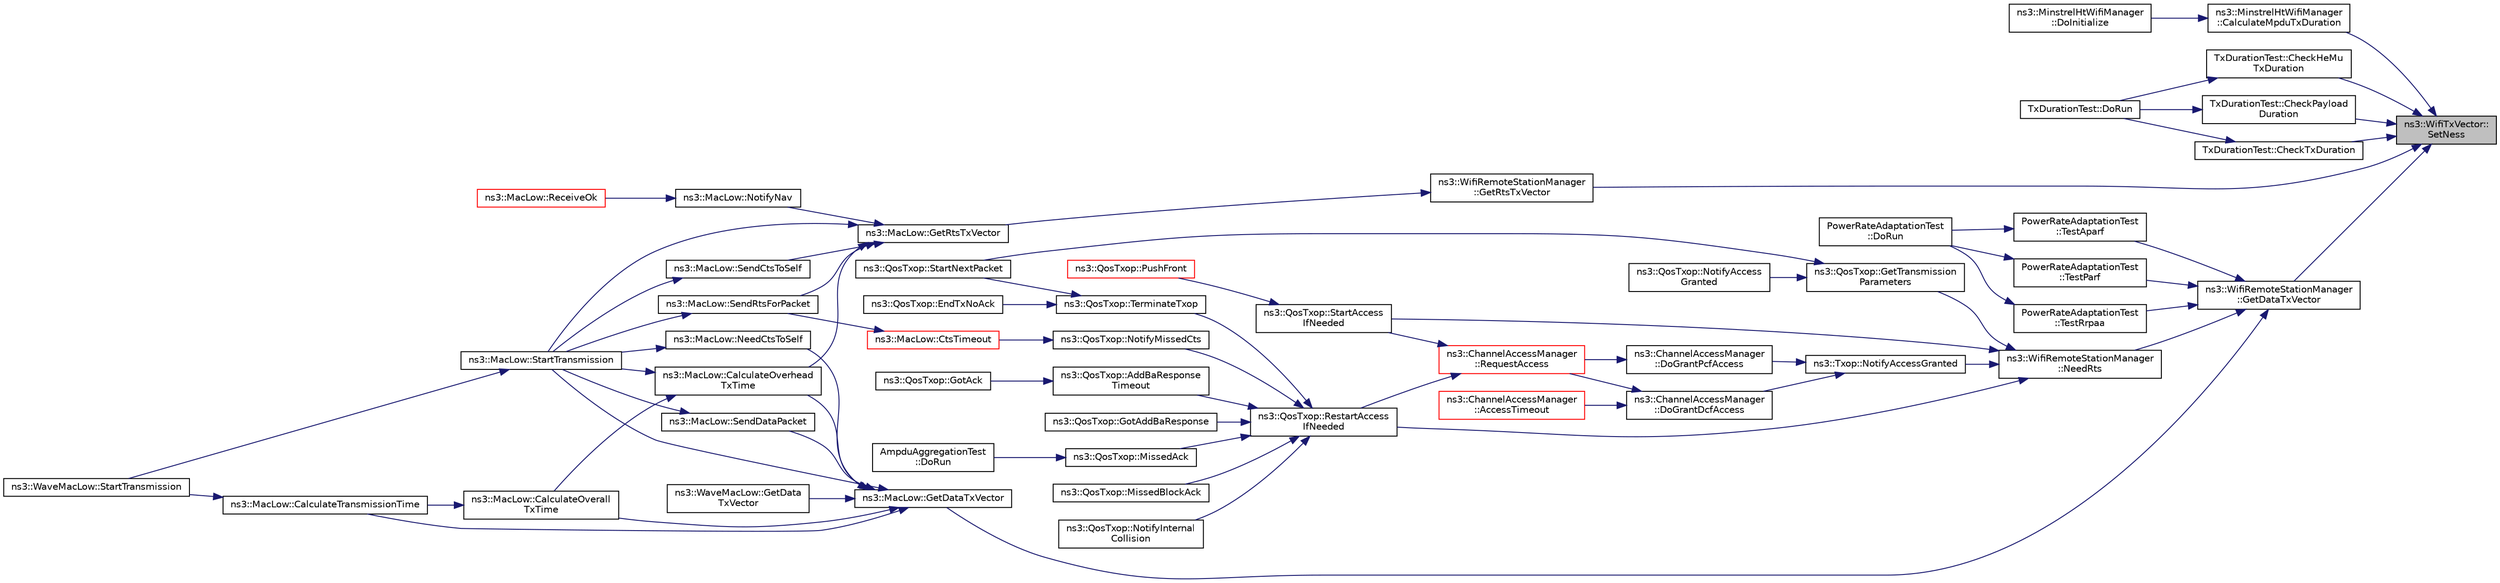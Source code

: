 digraph "ns3::WifiTxVector::SetNess"
{
 // LATEX_PDF_SIZE
  edge [fontname="Helvetica",fontsize="10",labelfontname="Helvetica",labelfontsize="10"];
  node [fontname="Helvetica",fontsize="10",shape=record];
  rankdir="RL";
  Node1 [label="ns3::WifiTxVector::\lSetNess",height=0.2,width=0.4,color="black", fillcolor="grey75", style="filled", fontcolor="black",tooltip="Sets the Ness number."];
  Node1 -> Node2 [dir="back",color="midnightblue",fontsize="10",style="solid",fontname="Helvetica"];
  Node2 [label="ns3::MinstrelHtWifiManager\l::CalculateMpduTxDuration",height=0.2,width=0.4,color="black", fillcolor="white", style="filled",URL="$classns3_1_1_minstrel_ht_wifi_manager.html#a84b4c0a22ed2444b640efca30a5e293a",tooltip="Estimates the TxTime of a frame with a given mode and group (stream, guard interval and channel width..."];
  Node2 -> Node3 [dir="back",color="midnightblue",fontsize="10",style="solid",fontname="Helvetica"];
  Node3 [label="ns3::MinstrelHtWifiManager\l::DoInitialize",height=0.2,width=0.4,color="black", fillcolor="white", style="filled",URL="$classns3_1_1_minstrel_ht_wifi_manager.html#a3c5c32d2a58fb45a922e435192b0cf43",tooltip="Initialize() implementation."];
  Node1 -> Node4 [dir="back",color="midnightblue",fontsize="10",style="solid",fontname="Helvetica"];
  Node4 [label="TxDurationTest::CheckHeMu\lTxDuration",height=0.2,width=0.4,color="black", fillcolor="white", style="filled",URL="$class_tx_duration_test.html#aa0304b79f39966f80588360632659222",tooltip="Check if the overall Tx duration returned by WifiPhy for a HE MU PPDU corresponds to a known value."];
  Node4 -> Node5 [dir="back",color="midnightblue",fontsize="10",style="solid",fontname="Helvetica"];
  Node5 [label="TxDurationTest::DoRun",height=0.2,width=0.4,color="black", fillcolor="white", style="filled",URL="$class_tx_duration_test.html#a92181289166e9577bebdbdb352169597",tooltip="Implementation to actually run this TestCase."];
  Node1 -> Node6 [dir="back",color="midnightblue",fontsize="10",style="solid",fontname="Helvetica"];
  Node6 [label="TxDurationTest::CheckPayload\lDuration",height=0.2,width=0.4,color="black", fillcolor="white", style="filled",URL="$class_tx_duration_test.html#a8666c54033e392b15feb1d2aa78bd1c7",tooltip="Check if the payload tx duration returned by InterferenceHelper corresponds to a known value of the p..."];
  Node6 -> Node5 [dir="back",color="midnightblue",fontsize="10",style="solid",fontname="Helvetica"];
  Node1 -> Node7 [dir="back",color="midnightblue",fontsize="10",style="solid",fontname="Helvetica"];
  Node7 [label="TxDurationTest::CheckTxDuration",height=0.2,width=0.4,color="black", fillcolor="white", style="filled",URL="$class_tx_duration_test.html#a86485ba9721aa086d5a487588b856b8a",tooltip="Check if the overall tx duration returned by InterferenceHelper corresponds to a known value of the p..."];
  Node7 -> Node5 [dir="back",color="midnightblue",fontsize="10",style="solid",fontname="Helvetica"];
  Node1 -> Node8 [dir="back",color="midnightblue",fontsize="10",style="solid",fontname="Helvetica"];
  Node8 [label="ns3::WifiRemoteStationManager\l::GetDataTxVector",height=0.2,width=0.4,color="black", fillcolor="white", style="filled",URL="$classns3_1_1_wifi_remote_station_manager.html#a694863b2c3093952b2629e5a2d341a75",tooltip=" "];
  Node8 -> Node9 [dir="back",color="midnightblue",fontsize="10",style="solid",fontname="Helvetica"];
  Node9 [label="ns3::MacLow::GetDataTxVector",height=0.2,width=0.4,color="black", fillcolor="white", style="filled",URL="$classns3_1_1_mac_low.html#aeb3a8ccdb7a068b7ee69d507a66a1b60",tooltip="Return a TXVECTOR for the Data frame given the destination."];
  Node9 -> Node10 [dir="back",color="midnightblue",fontsize="10",style="solid",fontname="Helvetica"];
  Node10 [label="ns3::MacLow::CalculateOverall\lTxTime",height=0.2,width=0.4,color="black", fillcolor="white", style="filled",URL="$classns3_1_1_mac_low.html#a77295a7a4b2e8787e8217f1e58b1746f",tooltip=" "];
  Node10 -> Node11 [dir="back",color="midnightblue",fontsize="10",style="solid",fontname="Helvetica"];
  Node11 [label="ns3::MacLow::CalculateTransmissionTime",height=0.2,width=0.4,color="black", fillcolor="white", style="filled",URL="$classns3_1_1_mac_low.html#a753fdeae4fb18b9b4d3b48c61f721686",tooltip=" "];
  Node11 -> Node12 [dir="back",color="midnightblue",fontsize="10",style="solid",fontname="Helvetica"];
  Node12 [label="ns3::WaveMacLow::StartTransmission",height=0.2,width=0.4,color="black", fillcolor="white", style="filled",URL="$classns3_1_1_wave_mac_low.html#abf4a90e9984a73b24197706fb79118b1",tooltip=" "];
  Node9 -> Node13 [dir="back",color="midnightblue",fontsize="10",style="solid",fontname="Helvetica"];
  Node13 [label="ns3::MacLow::CalculateOverhead\lTxTime",height=0.2,width=0.4,color="black", fillcolor="white", style="filled",URL="$classns3_1_1_mac_low.html#aa2d5acb9a87a417cfa46a4e8b4a8ed01",tooltip=" "];
  Node13 -> Node10 [dir="back",color="midnightblue",fontsize="10",style="solid",fontname="Helvetica"];
  Node13 -> Node14 [dir="back",color="midnightblue",fontsize="10",style="solid",fontname="Helvetica"];
  Node14 [label="ns3::MacLow::StartTransmission",height=0.2,width=0.4,color="black", fillcolor="white", style="filled",URL="$classns3_1_1_mac_low.html#aa477261c5209c13c66af9e2ae78b07e5",tooltip=" "];
  Node14 -> Node12 [dir="back",color="midnightblue",fontsize="10",style="solid",fontname="Helvetica"];
  Node9 -> Node11 [dir="back",color="midnightblue",fontsize="10",style="solid",fontname="Helvetica"];
  Node9 -> Node15 [dir="back",color="midnightblue",fontsize="10",style="solid",fontname="Helvetica"];
  Node15 [label="ns3::WaveMacLow::GetData\lTxVector",height=0.2,width=0.4,color="black", fillcolor="white", style="filled",URL="$classns3_1_1_wave_mac_low.html#a1bb1f43357a8c9513961eca42e104de4",tooltip="Return a TXVECTOR for the DATA frame given the destination."];
  Node9 -> Node16 [dir="back",color="midnightblue",fontsize="10",style="solid",fontname="Helvetica"];
  Node16 [label="ns3::MacLow::NeedCtsToSelf",height=0.2,width=0.4,color="black", fillcolor="white", style="filled",URL="$classns3_1_1_mac_low.html#a3cb981924c8ab9855e5779792988dd21",tooltip="Check if CTS-to-self mechanism should be used for the current packet."];
  Node16 -> Node14 [dir="back",color="midnightblue",fontsize="10",style="solid",fontname="Helvetica"];
  Node9 -> Node17 [dir="back",color="midnightblue",fontsize="10",style="solid",fontname="Helvetica"];
  Node17 [label="ns3::MacLow::SendDataPacket",height=0.2,width=0.4,color="black", fillcolor="white", style="filled",URL="$classns3_1_1_mac_low.html#ab177d7c7ba53c56f91612114412914bf",tooltip="Send Data packet, which can be Data-Ack or RTS-CTS-Data-Ack transaction."];
  Node17 -> Node14 [dir="back",color="midnightblue",fontsize="10",style="solid",fontname="Helvetica"];
  Node9 -> Node14 [dir="back",color="midnightblue",fontsize="10",style="solid",fontname="Helvetica"];
  Node8 -> Node18 [dir="back",color="midnightblue",fontsize="10",style="solid",fontname="Helvetica"];
  Node18 [label="ns3::WifiRemoteStationManager\l::NeedRts",height=0.2,width=0.4,color="black", fillcolor="white", style="filled",URL="$classns3_1_1_wifi_remote_station_manager.html#a39ace4bf721e87a345bcd650f990ae3c",tooltip=" "];
  Node18 -> Node19 [dir="back",color="midnightblue",fontsize="10",style="solid",fontname="Helvetica"];
  Node19 [label="ns3::QosTxop::GetTransmission\lParameters",height=0.2,width=0.4,color="black", fillcolor="white", style="filled",URL="$classns3_1_1_qos_txop.html#ae6b31f57e1aa10ddca460df53d7498fa",tooltip="Compute the MacLow transmission parameters for the given frame."];
  Node19 -> Node20 [dir="back",color="midnightblue",fontsize="10",style="solid",fontname="Helvetica"];
  Node20 [label="ns3::QosTxop::NotifyAccess\lGranted",height=0.2,width=0.4,color="black", fillcolor="white", style="filled",URL="$classns3_1_1_qos_txop.html#a0d5a35b715d1c8415d5d95a5f0b2814c",tooltip="Notify the Txop that access has been granted."];
  Node19 -> Node21 [dir="back",color="midnightblue",fontsize="10",style="solid",fontname="Helvetica"];
  Node21 [label="ns3::QosTxop::StartNextPacket",height=0.2,width=0.4,color="black", fillcolor="white", style="filled",URL="$classns3_1_1_qos_txop.html#ab1e6895b44d7a58e5a563db3ba39fa58",tooltip="Start transmission for the next packet if allowed by the TxopLimit."];
  Node18 -> Node22 [dir="back",color="midnightblue",fontsize="10",style="solid",fontname="Helvetica"];
  Node22 [label="ns3::Txop::NotifyAccessGranted",height=0.2,width=0.4,color="black", fillcolor="white", style="filled",URL="$classns3_1_1_txop.html#ad00c94d57c2d4df4ff1f0a8064805b65",tooltip="Notify the Txop that access has been granted."];
  Node22 -> Node23 [dir="back",color="midnightblue",fontsize="10",style="solid",fontname="Helvetica"];
  Node23 [label="ns3::ChannelAccessManager\l::DoGrantDcfAccess",height=0.2,width=0.4,color="black", fillcolor="white", style="filled",URL="$classns3_1_1_channel_access_manager.html#ab456b95950fd1381ed14c4f7289b997e",tooltip="Grant access to Txop using DCF/EDCF contention rules."];
  Node23 -> Node24 [dir="back",color="midnightblue",fontsize="10",style="solid",fontname="Helvetica"];
  Node24 [label="ns3::ChannelAccessManager\l::AccessTimeout",height=0.2,width=0.4,color="red", fillcolor="white", style="filled",URL="$classns3_1_1_channel_access_manager.html#a0b155956cb94bba762d15d54cc1fe7ca",tooltip="Called when access timeout should occur (e.g."];
  Node23 -> Node30 [dir="back",color="midnightblue",fontsize="10",style="solid",fontname="Helvetica"];
  Node30 [label="ns3::ChannelAccessManager\l::RequestAccess",height=0.2,width=0.4,color="red", fillcolor="white", style="filled",URL="$classns3_1_1_channel_access_manager.html#abb772d23a9ee81e9b6ce46b3aefc67a8",tooltip=" "];
  Node30 -> Node31 [dir="back",color="midnightblue",fontsize="10",style="solid",fontname="Helvetica"];
  Node31 [label="ns3::QosTxop::RestartAccess\lIfNeeded",height=0.2,width=0.4,color="black", fillcolor="white", style="filled",URL="$classns3_1_1_qos_txop.html#a3d5d94d486873862978c1fde6e295422",tooltip="Restart access request if needed."];
  Node31 -> Node32 [dir="back",color="midnightblue",fontsize="10",style="solid",fontname="Helvetica"];
  Node32 [label="ns3::QosTxop::AddBaResponse\lTimeout",height=0.2,width=0.4,color="black", fillcolor="white", style="filled",URL="$classns3_1_1_qos_txop.html#a30f5c2af1b50e6ee48771de46cd8033f",tooltip="Callback when ADDBA response is not received after timeout."];
  Node32 -> Node33 [dir="back",color="midnightblue",fontsize="10",style="solid",fontname="Helvetica"];
  Node33 [label="ns3::QosTxop::GotAck",height=0.2,width=0.4,color="black", fillcolor="white", style="filled",URL="$classns3_1_1_qos_txop.html#ac8fc9fff319b72efa72d3c984c8ed37f",tooltip="Event handler when an Ack is received."];
  Node31 -> Node34 [dir="back",color="midnightblue",fontsize="10",style="solid",fontname="Helvetica"];
  Node34 [label="ns3::QosTxop::GotAddBaResponse",height=0.2,width=0.4,color="black", fillcolor="white", style="filled",URL="$classns3_1_1_qos_txop.html#ac9eb0a34c5182eecd976e4b0b6b69c2f",tooltip="Event handler when an ADDBA response is received."];
  Node31 -> Node35 [dir="back",color="midnightblue",fontsize="10",style="solid",fontname="Helvetica"];
  Node35 [label="ns3::QosTxop::MissedAck",height=0.2,width=0.4,color="black", fillcolor="white", style="filled",URL="$classns3_1_1_qos_txop.html#aefd7967703c6f16501599e943f94298b",tooltip="Event handler when an Ack is missed."];
  Node35 -> Node36 [dir="back",color="midnightblue",fontsize="10",style="solid",fontname="Helvetica"];
  Node36 [label="AmpduAggregationTest\l::DoRun",height=0.2,width=0.4,color="black", fillcolor="white", style="filled",URL="$class_ampdu_aggregation_test.html#a7414dc8d4dd982ab4c1eaadb5b2c693d",tooltip="Implementation to actually run this TestCase."];
  Node31 -> Node37 [dir="back",color="midnightblue",fontsize="10",style="solid",fontname="Helvetica"];
  Node37 [label="ns3::QosTxop::MissedBlockAck",height=0.2,width=0.4,color="black", fillcolor="white", style="filled",URL="$classns3_1_1_qos_txop.html#a53f04ba906e1b7c99f35eafbb11d4479",tooltip="Event handler when a BlockAck timeout has occurred."];
  Node31 -> Node38 [dir="back",color="midnightblue",fontsize="10",style="solid",fontname="Helvetica"];
  Node38 [label="ns3::QosTxop::NotifyInternal\lCollision",height=0.2,width=0.4,color="black", fillcolor="white", style="filled",URL="$classns3_1_1_qos_txop.html#a89bd16f2271d51bb1ddafb339b07f54a",tooltip="Notify the Txop that internal collision has occurred."];
  Node31 -> Node39 [dir="back",color="midnightblue",fontsize="10",style="solid",fontname="Helvetica"];
  Node39 [label="ns3::QosTxop::NotifyMissedCts",height=0.2,width=0.4,color="black", fillcolor="white", style="filled",URL="$classns3_1_1_qos_txop.html#a0b82aec30711d3b4fb94d164388ecf9c",tooltip="Event handler when a CTS timeout has occurred."];
  Node39 -> Node40 [dir="back",color="midnightblue",fontsize="10",style="solid",fontname="Helvetica"];
  Node40 [label="ns3::MacLow::CtsTimeout",height=0.2,width=0.4,color="red", fillcolor="white", style="filled",URL="$classns3_1_1_mac_low.html#a35adb9b4c7f1035da2cb080289ba9cf7",tooltip="Event handler when CTS timeout occurs."];
  Node40 -> Node44 [dir="back",color="midnightblue",fontsize="10",style="solid",fontname="Helvetica"];
  Node44 [label="ns3::MacLow::SendRtsForPacket",height=0.2,width=0.4,color="black", fillcolor="white", style="filled",URL="$classns3_1_1_mac_low.html#ac472702b866a51ea2dfb7637381897aa",tooltip="Send RTS to begin RTS-CTS-Data-Ack transaction."];
  Node44 -> Node14 [dir="back",color="midnightblue",fontsize="10",style="solid",fontname="Helvetica"];
  Node31 -> Node45 [dir="back",color="midnightblue",fontsize="10",style="solid",fontname="Helvetica"];
  Node45 [label="ns3::QosTxop::TerminateTxop",height=0.2,width=0.4,color="black", fillcolor="white", style="filled",URL="$classns3_1_1_qos_txop.html#a376a2de891a03e243c56c6af5544c6ae",tooltip="Update backoff and restart access if needed."];
  Node45 -> Node46 [dir="back",color="midnightblue",fontsize="10",style="solid",fontname="Helvetica"];
  Node46 [label="ns3::QosTxop::EndTxNoAck",height=0.2,width=0.4,color="black", fillcolor="white", style="filled",URL="$classns3_1_1_qos_txop.html#a05d86df8343fe65adf7a953701062ec1",tooltip="Event handler when a transmission that does not require an Ack has completed."];
  Node45 -> Node21 [dir="back",color="midnightblue",fontsize="10",style="solid",fontname="Helvetica"];
  Node30 -> Node73 [dir="back",color="midnightblue",fontsize="10",style="solid",fontname="Helvetica"];
  Node73 [label="ns3::QosTxop::StartAccess\lIfNeeded",height=0.2,width=0.4,color="black", fillcolor="white", style="filled",URL="$classns3_1_1_qos_txop.html#a31afaa3f2374697d39987905d5127868",tooltip="Request access from Txop if needed."];
  Node73 -> Node74 [dir="back",color="midnightblue",fontsize="10",style="solid",fontname="Helvetica"];
  Node74 [label="ns3::QosTxop::PushFront",height=0.2,width=0.4,color="red", fillcolor="white", style="filled",URL="$classns3_1_1_qos_txop.html#a9fc6dae18ae52d714c301e586afa1220",tooltip=" "];
  Node22 -> Node118 [dir="back",color="midnightblue",fontsize="10",style="solid",fontname="Helvetica"];
  Node118 [label="ns3::ChannelAccessManager\l::DoGrantPcfAccess",height=0.2,width=0.4,color="black", fillcolor="white", style="filled",URL="$classns3_1_1_channel_access_manager.html#a1b41fbd994b39f8514c4ecfd479c3340",tooltip="Grant access to Txop using PCF preemption."];
  Node118 -> Node30 [dir="back",color="midnightblue",fontsize="10",style="solid",fontname="Helvetica"];
  Node18 -> Node31 [dir="back",color="midnightblue",fontsize="10",style="solid",fontname="Helvetica"];
  Node18 -> Node73 [dir="back",color="midnightblue",fontsize="10",style="solid",fontname="Helvetica"];
  Node8 -> Node119 [dir="back",color="midnightblue",fontsize="10",style="solid",fontname="Helvetica"];
  Node119 [label="PowerRateAdaptationTest\l::TestAparf",height=0.2,width=0.4,color="black", fillcolor="white", style="filled",URL="$class_power_rate_adaptation_test.html#a3c3954526cb787125fea4c50cfe76174",tooltip="Test aparf function."];
  Node119 -> Node120 [dir="back",color="midnightblue",fontsize="10",style="solid",fontname="Helvetica"];
  Node120 [label="PowerRateAdaptationTest\l::DoRun",height=0.2,width=0.4,color="black", fillcolor="white", style="filled",URL="$class_power_rate_adaptation_test.html#aab868cfafe1fcef3c1a777720571147d",tooltip="Implementation to actually run this TestCase."];
  Node8 -> Node121 [dir="back",color="midnightblue",fontsize="10",style="solid",fontname="Helvetica"];
  Node121 [label="PowerRateAdaptationTest\l::TestParf",height=0.2,width=0.4,color="black", fillcolor="white", style="filled",URL="$class_power_rate_adaptation_test.html#a06db52c180644f3b961de054c41f2115",tooltip="Test parf function."];
  Node121 -> Node120 [dir="back",color="midnightblue",fontsize="10",style="solid",fontname="Helvetica"];
  Node8 -> Node122 [dir="back",color="midnightblue",fontsize="10",style="solid",fontname="Helvetica"];
  Node122 [label="PowerRateAdaptationTest\l::TestRrpaa",height=0.2,width=0.4,color="black", fillcolor="white", style="filled",URL="$class_power_rate_adaptation_test.html#af0e5f044ed9bdf20dc203926ff8677b4",tooltip="Test rrpaa function."];
  Node122 -> Node120 [dir="back",color="midnightblue",fontsize="10",style="solid",fontname="Helvetica"];
  Node1 -> Node123 [dir="back",color="midnightblue",fontsize="10",style="solid",fontname="Helvetica"];
  Node123 [label="ns3::WifiRemoteStationManager\l::GetRtsTxVector",height=0.2,width=0.4,color="black", fillcolor="white", style="filled",URL="$classns3_1_1_wifi_remote_station_manager.html#af1d1d8ad08efe3fbe876c67c17e89ef2",tooltip=" "];
  Node123 -> Node124 [dir="back",color="midnightblue",fontsize="10",style="solid",fontname="Helvetica"];
  Node124 [label="ns3::MacLow::GetRtsTxVector",height=0.2,width=0.4,color="black", fillcolor="white", style="filled",URL="$classns3_1_1_mac_low.html#a89fbeddfe91a47f0dcc1f3d7fd5108a0",tooltip="Return a TXVECTOR for the RTS frame given the destination."];
  Node124 -> Node13 [dir="back",color="midnightblue",fontsize="10",style="solid",fontname="Helvetica"];
  Node124 -> Node125 [dir="back",color="midnightblue",fontsize="10",style="solid",fontname="Helvetica"];
  Node125 [label="ns3::MacLow::NotifyNav",height=0.2,width=0.4,color="black", fillcolor="white", style="filled",URL="$classns3_1_1_mac_low.html#a8a11f1b12b7dc41fba389b1b480c55f9",tooltip="Notify NAV function."];
  Node125 -> Node49 [dir="back",color="midnightblue",fontsize="10",style="solid",fontname="Helvetica"];
  Node49 [label="ns3::MacLow::ReceiveOk",height=0.2,width=0.4,color="red", fillcolor="white", style="filled",URL="$classns3_1_1_mac_low.html#a2fffa82ad11ebe0e113232813a816eff",tooltip=" "];
  Node124 -> Node59 [dir="back",color="midnightblue",fontsize="10",style="solid",fontname="Helvetica"];
  Node59 [label="ns3::MacLow::SendCtsToSelf",height=0.2,width=0.4,color="black", fillcolor="white", style="filled",URL="$classns3_1_1_mac_low.html#a209c346576d367ef16cfa1cfdefff909",tooltip="Send CTS for a CTS-to-self mechanism."];
  Node59 -> Node14 [dir="back",color="midnightblue",fontsize="10",style="solid",fontname="Helvetica"];
  Node124 -> Node44 [dir="back",color="midnightblue",fontsize="10",style="solid",fontname="Helvetica"];
  Node124 -> Node14 [dir="back",color="midnightblue",fontsize="10",style="solid",fontname="Helvetica"];
}
